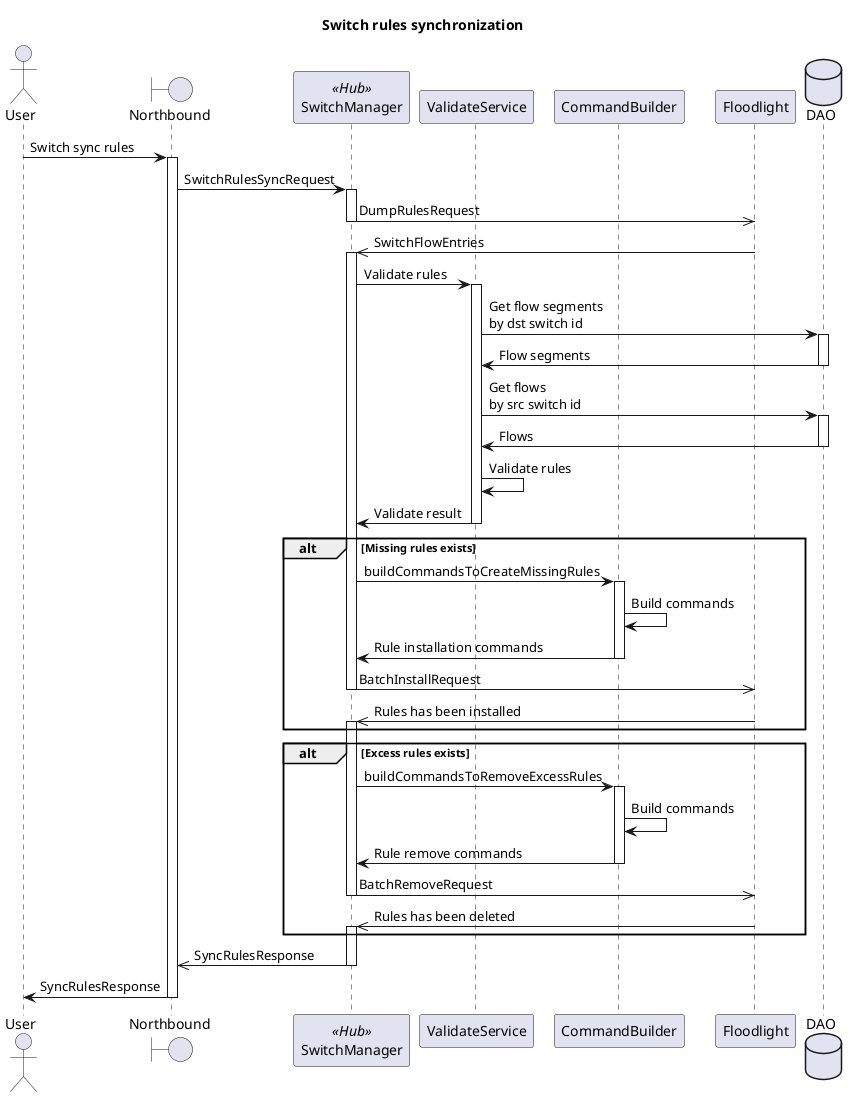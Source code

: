 @startuml
title Switch rules synchronization

actor User
boundary Northbound as NB
participant SwitchManager << Hub >>
participant ValidateService
participant CommandBuilder
participant Floodlight as FL
database DAO

User -> NB : Switch sync rules

activate NB
NB -> SwitchManager : SwitchRulesSyncRequest
activate SwitchManager

SwitchManager ->> FL : DumpRulesRequest
deactivate SwitchManager
FL ->> SwitchManager : SwitchFlowEntries
activate SwitchManager
SwitchManager -> ValidateService : Validate rules
activate ValidateService
ValidateService -> DAO : Get flow segments\nby dst switch id
activate DAO
DAO -> ValidateService : Flow segments
deactivate DAO
ValidateService -> DAO : Get flows\nby src switch id
activate DAO
DAO -> ValidateService : Flows
deactivate DAO
ValidateService -> ValidateService : Validate rules

ValidateService -> SwitchManager : Validate result
deactivate ValidateService

alt Missing rules exists
    SwitchManager -> CommandBuilder : buildCommandsToCreateMissingRules
    activate CommandBuilder
    CommandBuilder -> CommandBuilder : Build commands
    CommandBuilder -> SwitchManager : Rule installation commands
    deactivate CommandBuilder

    SwitchManager ->> FL : BatchInstallRequest
    deactivate SwitchManager
    FL ->> SwitchManager : Rules has been installed
    activate SwitchManager
end

alt Excess rules exists
    SwitchManager -> CommandBuilder : buildCommandsToRemoveExcessRules
    activate CommandBuilder
    CommandBuilder -> CommandBuilder : Build commands
    CommandBuilder -> SwitchManager : Rule remove commands
    deactivate CommandBuilder

    SwitchManager ->> FL : BatchRemoveRequest
    deactivate SwitchManager
    FL ->> SwitchManager : Rules has been deleted
    activate SwitchManager
end

SwitchManager ->> NB: SyncRulesResponse
deactivate SwitchManager
NB -> User: SyncRulesResponse
deactivate NB

@enduml

